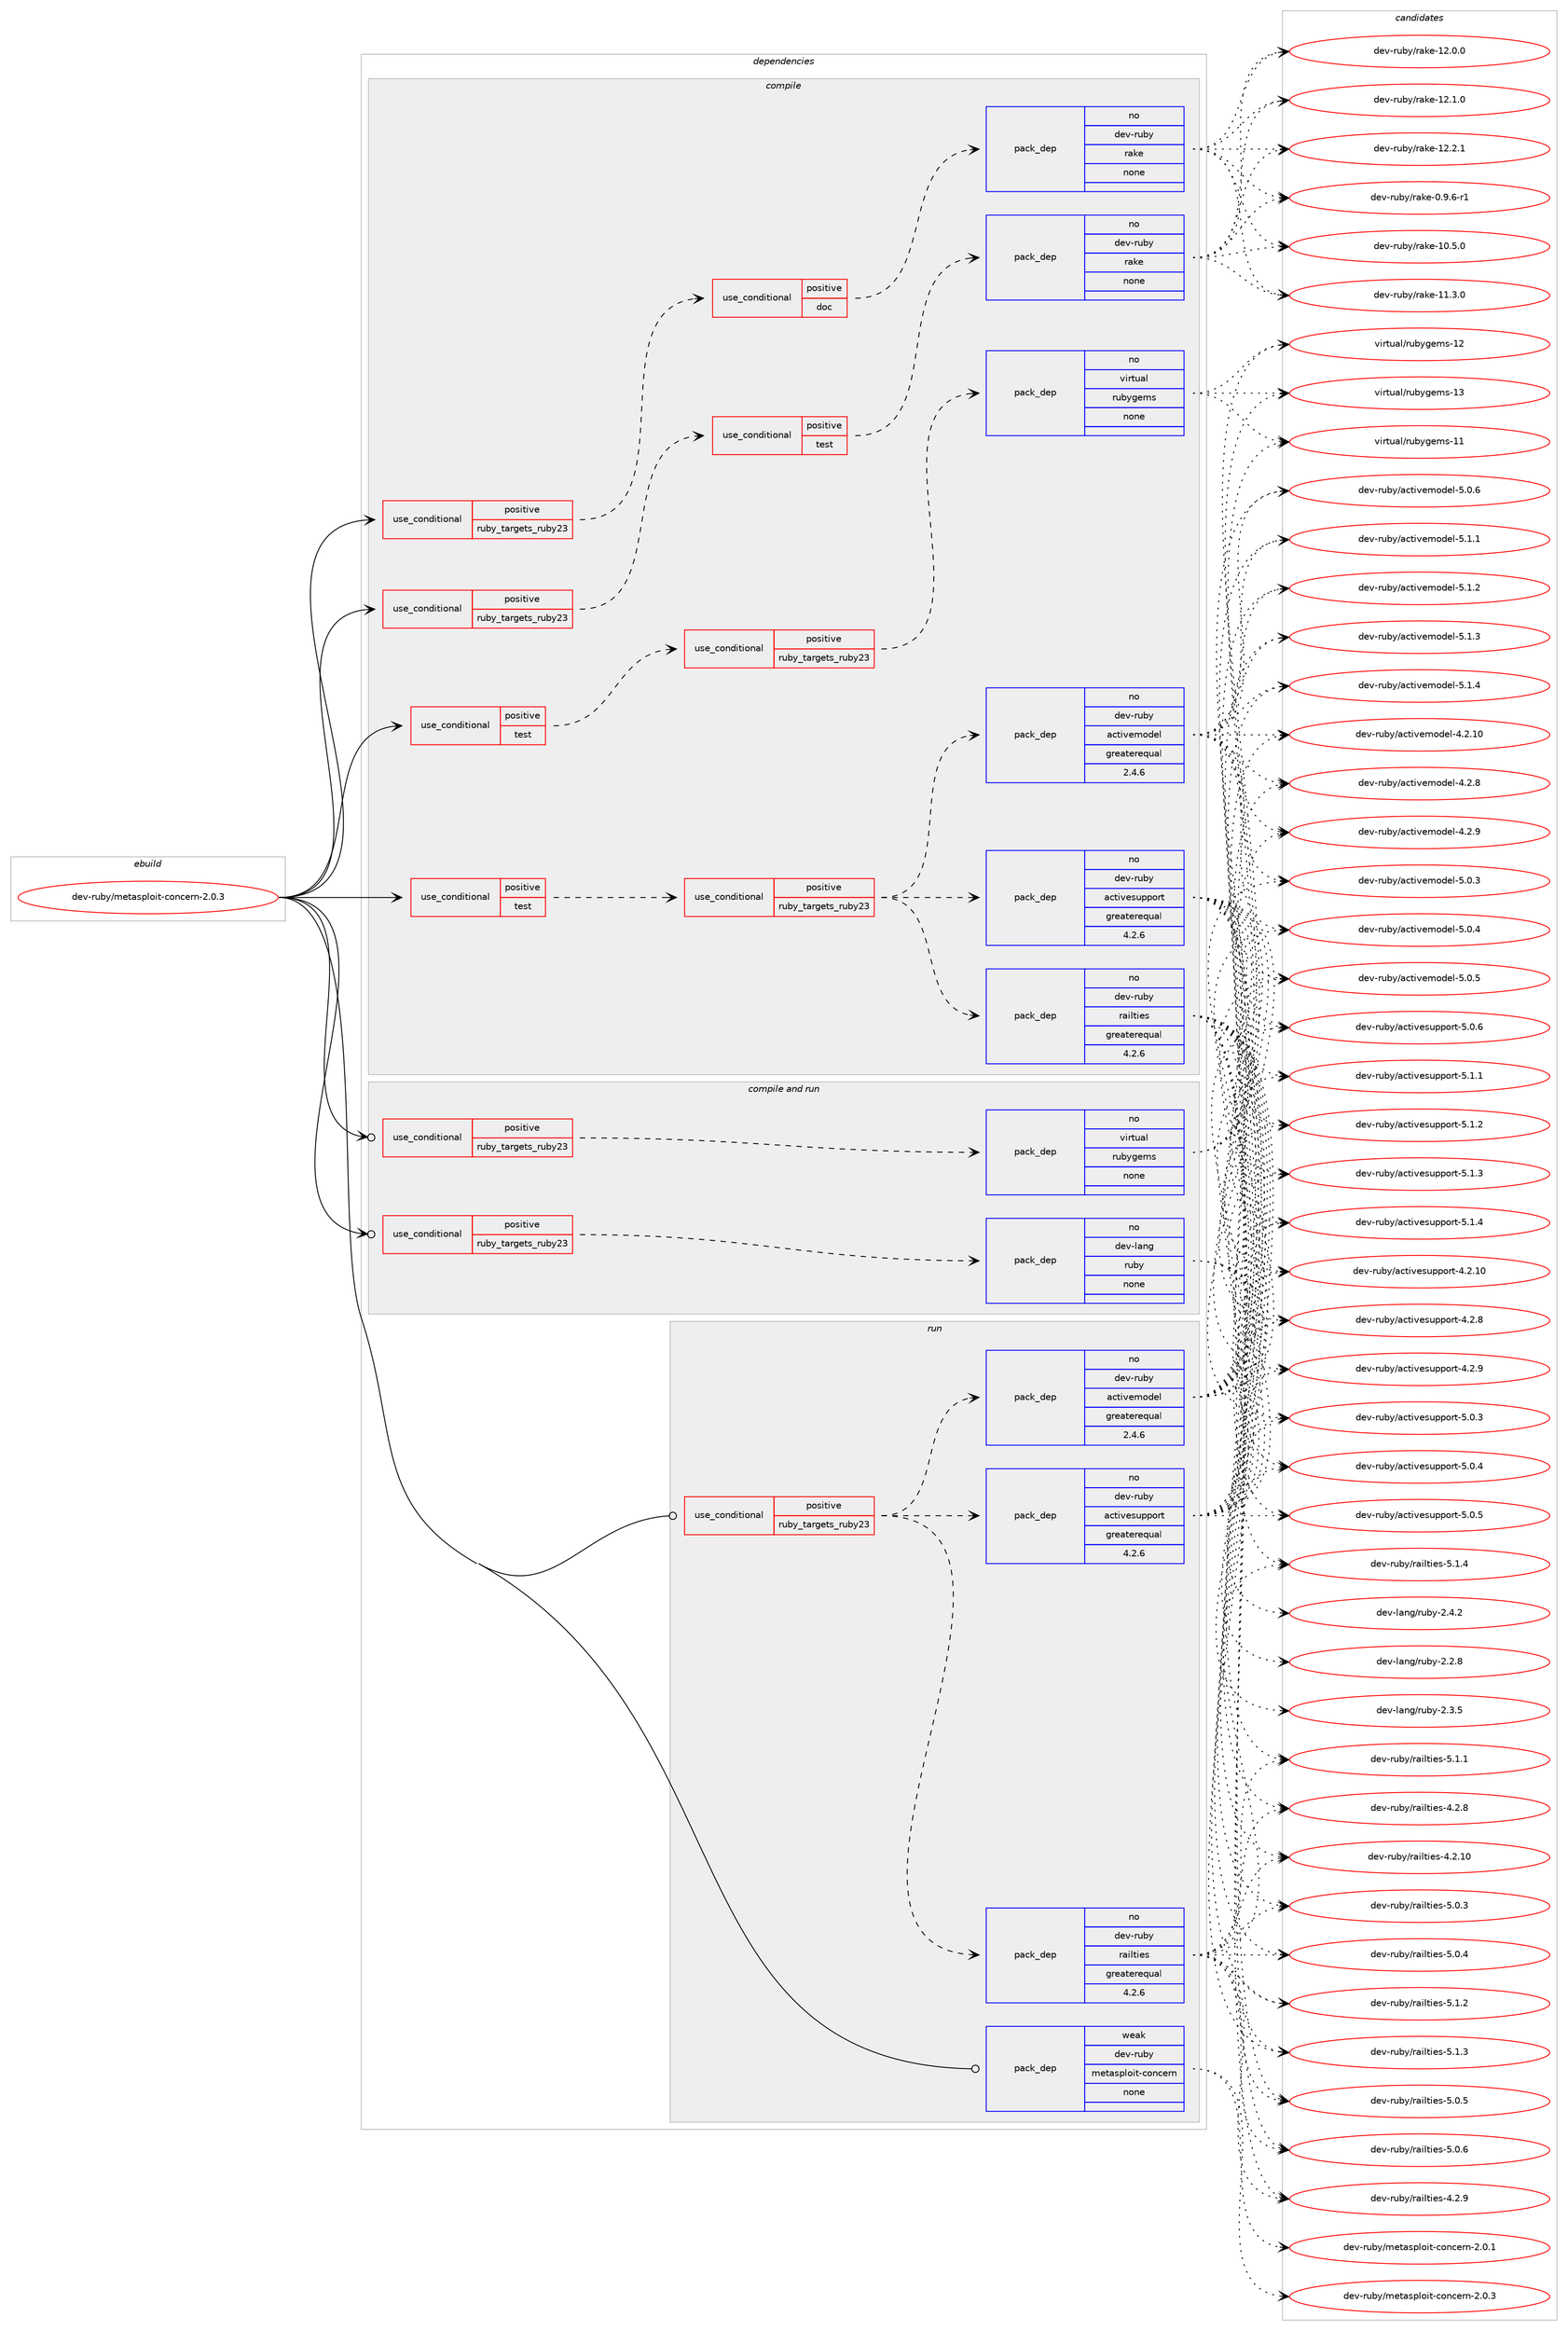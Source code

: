 digraph prolog {

# *************
# Graph options
# *************

newrank=true;
concentrate=true;
compound=true;
graph [rankdir=LR,fontname=Helvetica,fontsize=10,ranksep=1.5];#, ranksep=2.5, nodesep=0.2];
edge  [arrowhead=vee];
node  [fontname=Helvetica,fontsize=10];

# **********
# The ebuild
# **********

subgraph cluster_leftcol {
color=gray;
rank=same;
label=<<i>ebuild</i>>;
id [label="dev-ruby/metasploit-concern-2.0.3", color=red, width=4, href="../dev-ruby/metasploit-concern-2.0.3.svg"];
}

# ****************
# The dependencies
# ****************

subgraph cluster_midcol {
color=gray;
label=<<i>dependencies</i>>;
subgraph cluster_compile {
fillcolor="#eeeeee";
style=filled;
label=<<i>compile</i>>;
subgraph cond61492 {
dependency247333 [label=<<TABLE BORDER="0" CELLBORDER="1" CELLSPACING="0" CELLPADDING="4"><TR><TD ROWSPAN="3" CELLPADDING="10">use_conditional</TD></TR><TR><TD>positive</TD></TR><TR><TD>ruby_targets_ruby23</TD></TR></TABLE>>, shape=none, color=red];
subgraph cond61493 {
dependency247334 [label=<<TABLE BORDER="0" CELLBORDER="1" CELLSPACING="0" CELLPADDING="4"><TR><TD ROWSPAN="3" CELLPADDING="10">use_conditional</TD></TR><TR><TD>positive</TD></TR><TR><TD>doc</TD></TR></TABLE>>, shape=none, color=red];
subgraph pack181750 {
dependency247335 [label=<<TABLE BORDER="0" CELLBORDER="1" CELLSPACING="0" CELLPADDING="4" WIDTH="220"><TR><TD ROWSPAN="6" CELLPADDING="30">pack_dep</TD></TR><TR><TD WIDTH="110">no</TD></TR><TR><TD>dev-ruby</TD></TR><TR><TD>rake</TD></TR><TR><TD>none</TD></TR><TR><TD></TD></TR></TABLE>>, shape=none, color=blue];
}
dependency247334:e -> dependency247335:w [weight=20,style="dashed",arrowhead="vee"];
}
dependency247333:e -> dependency247334:w [weight=20,style="dashed",arrowhead="vee"];
}
id:e -> dependency247333:w [weight=20,style="solid",arrowhead="vee"];
subgraph cond61494 {
dependency247336 [label=<<TABLE BORDER="0" CELLBORDER="1" CELLSPACING="0" CELLPADDING="4"><TR><TD ROWSPAN="3" CELLPADDING="10">use_conditional</TD></TR><TR><TD>positive</TD></TR><TR><TD>ruby_targets_ruby23</TD></TR></TABLE>>, shape=none, color=red];
subgraph cond61495 {
dependency247337 [label=<<TABLE BORDER="0" CELLBORDER="1" CELLSPACING="0" CELLPADDING="4"><TR><TD ROWSPAN="3" CELLPADDING="10">use_conditional</TD></TR><TR><TD>positive</TD></TR><TR><TD>test</TD></TR></TABLE>>, shape=none, color=red];
subgraph pack181751 {
dependency247338 [label=<<TABLE BORDER="0" CELLBORDER="1" CELLSPACING="0" CELLPADDING="4" WIDTH="220"><TR><TD ROWSPAN="6" CELLPADDING="30">pack_dep</TD></TR><TR><TD WIDTH="110">no</TD></TR><TR><TD>dev-ruby</TD></TR><TR><TD>rake</TD></TR><TR><TD>none</TD></TR><TR><TD></TD></TR></TABLE>>, shape=none, color=blue];
}
dependency247337:e -> dependency247338:w [weight=20,style="dashed",arrowhead="vee"];
}
dependency247336:e -> dependency247337:w [weight=20,style="dashed",arrowhead="vee"];
}
id:e -> dependency247336:w [weight=20,style="solid",arrowhead="vee"];
subgraph cond61496 {
dependency247339 [label=<<TABLE BORDER="0" CELLBORDER="1" CELLSPACING="0" CELLPADDING="4"><TR><TD ROWSPAN="3" CELLPADDING="10">use_conditional</TD></TR><TR><TD>positive</TD></TR><TR><TD>test</TD></TR></TABLE>>, shape=none, color=red];
subgraph cond61497 {
dependency247340 [label=<<TABLE BORDER="0" CELLBORDER="1" CELLSPACING="0" CELLPADDING="4"><TR><TD ROWSPAN="3" CELLPADDING="10">use_conditional</TD></TR><TR><TD>positive</TD></TR><TR><TD>ruby_targets_ruby23</TD></TR></TABLE>>, shape=none, color=red];
subgraph pack181752 {
dependency247341 [label=<<TABLE BORDER="0" CELLBORDER="1" CELLSPACING="0" CELLPADDING="4" WIDTH="220"><TR><TD ROWSPAN="6" CELLPADDING="30">pack_dep</TD></TR><TR><TD WIDTH="110">no</TD></TR><TR><TD>dev-ruby</TD></TR><TR><TD>railties</TD></TR><TR><TD>greaterequal</TD></TR><TR><TD>4.2.6</TD></TR></TABLE>>, shape=none, color=blue];
}
dependency247340:e -> dependency247341:w [weight=20,style="dashed",arrowhead="vee"];
subgraph pack181753 {
dependency247342 [label=<<TABLE BORDER="0" CELLBORDER="1" CELLSPACING="0" CELLPADDING="4" WIDTH="220"><TR><TD ROWSPAN="6" CELLPADDING="30">pack_dep</TD></TR><TR><TD WIDTH="110">no</TD></TR><TR><TD>dev-ruby</TD></TR><TR><TD>activesupport</TD></TR><TR><TD>greaterequal</TD></TR><TR><TD>4.2.6</TD></TR></TABLE>>, shape=none, color=blue];
}
dependency247340:e -> dependency247342:w [weight=20,style="dashed",arrowhead="vee"];
subgraph pack181754 {
dependency247343 [label=<<TABLE BORDER="0" CELLBORDER="1" CELLSPACING="0" CELLPADDING="4" WIDTH="220"><TR><TD ROWSPAN="6" CELLPADDING="30">pack_dep</TD></TR><TR><TD WIDTH="110">no</TD></TR><TR><TD>dev-ruby</TD></TR><TR><TD>activemodel</TD></TR><TR><TD>greaterequal</TD></TR><TR><TD>2.4.6</TD></TR></TABLE>>, shape=none, color=blue];
}
dependency247340:e -> dependency247343:w [weight=20,style="dashed",arrowhead="vee"];
}
dependency247339:e -> dependency247340:w [weight=20,style="dashed",arrowhead="vee"];
}
id:e -> dependency247339:w [weight=20,style="solid",arrowhead="vee"];
subgraph cond61498 {
dependency247344 [label=<<TABLE BORDER="0" CELLBORDER="1" CELLSPACING="0" CELLPADDING="4"><TR><TD ROWSPAN="3" CELLPADDING="10">use_conditional</TD></TR><TR><TD>positive</TD></TR><TR><TD>test</TD></TR></TABLE>>, shape=none, color=red];
subgraph cond61499 {
dependency247345 [label=<<TABLE BORDER="0" CELLBORDER="1" CELLSPACING="0" CELLPADDING="4"><TR><TD ROWSPAN="3" CELLPADDING="10">use_conditional</TD></TR><TR><TD>positive</TD></TR><TR><TD>ruby_targets_ruby23</TD></TR></TABLE>>, shape=none, color=red];
subgraph pack181755 {
dependency247346 [label=<<TABLE BORDER="0" CELLBORDER="1" CELLSPACING="0" CELLPADDING="4" WIDTH="220"><TR><TD ROWSPAN="6" CELLPADDING="30">pack_dep</TD></TR><TR><TD WIDTH="110">no</TD></TR><TR><TD>virtual</TD></TR><TR><TD>rubygems</TD></TR><TR><TD>none</TD></TR><TR><TD></TD></TR></TABLE>>, shape=none, color=blue];
}
dependency247345:e -> dependency247346:w [weight=20,style="dashed",arrowhead="vee"];
}
dependency247344:e -> dependency247345:w [weight=20,style="dashed",arrowhead="vee"];
}
id:e -> dependency247344:w [weight=20,style="solid",arrowhead="vee"];
}
subgraph cluster_compileandrun {
fillcolor="#eeeeee";
style=filled;
label=<<i>compile and run</i>>;
subgraph cond61500 {
dependency247347 [label=<<TABLE BORDER="0" CELLBORDER="1" CELLSPACING="0" CELLPADDING="4"><TR><TD ROWSPAN="3" CELLPADDING="10">use_conditional</TD></TR><TR><TD>positive</TD></TR><TR><TD>ruby_targets_ruby23</TD></TR></TABLE>>, shape=none, color=red];
subgraph pack181756 {
dependency247348 [label=<<TABLE BORDER="0" CELLBORDER="1" CELLSPACING="0" CELLPADDING="4" WIDTH="220"><TR><TD ROWSPAN="6" CELLPADDING="30">pack_dep</TD></TR><TR><TD WIDTH="110">no</TD></TR><TR><TD>dev-lang</TD></TR><TR><TD>ruby</TD></TR><TR><TD>none</TD></TR><TR><TD></TD></TR></TABLE>>, shape=none, color=blue];
}
dependency247347:e -> dependency247348:w [weight=20,style="dashed",arrowhead="vee"];
}
id:e -> dependency247347:w [weight=20,style="solid",arrowhead="odotvee"];
subgraph cond61501 {
dependency247349 [label=<<TABLE BORDER="0" CELLBORDER="1" CELLSPACING="0" CELLPADDING="4"><TR><TD ROWSPAN="3" CELLPADDING="10">use_conditional</TD></TR><TR><TD>positive</TD></TR><TR><TD>ruby_targets_ruby23</TD></TR></TABLE>>, shape=none, color=red];
subgraph pack181757 {
dependency247350 [label=<<TABLE BORDER="0" CELLBORDER="1" CELLSPACING="0" CELLPADDING="4" WIDTH="220"><TR><TD ROWSPAN="6" CELLPADDING="30">pack_dep</TD></TR><TR><TD WIDTH="110">no</TD></TR><TR><TD>virtual</TD></TR><TR><TD>rubygems</TD></TR><TR><TD>none</TD></TR><TR><TD></TD></TR></TABLE>>, shape=none, color=blue];
}
dependency247349:e -> dependency247350:w [weight=20,style="dashed",arrowhead="vee"];
}
id:e -> dependency247349:w [weight=20,style="solid",arrowhead="odotvee"];
}
subgraph cluster_run {
fillcolor="#eeeeee";
style=filled;
label=<<i>run</i>>;
subgraph cond61502 {
dependency247351 [label=<<TABLE BORDER="0" CELLBORDER="1" CELLSPACING="0" CELLPADDING="4"><TR><TD ROWSPAN="3" CELLPADDING="10">use_conditional</TD></TR><TR><TD>positive</TD></TR><TR><TD>ruby_targets_ruby23</TD></TR></TABLE>>, shape=none, color=red];
subgraph pack181758 {
dependency247352 [label=<<TABLE BORDER="0" CELLBORDER="1" CELLSPACING="0" CELLPADDING="4" WIDTH="220"><TR><TD ROWSPAN="6" CELLPADDING="30">pack_dep</TD></TR><TR><TD WIDTH="110">no</TD></TR><TR><TD>dev-ruby</TD></TR><TR><TD>railties</TD></TR><TR><TD>greaterequal</TD></TR><TR><TD>4.2.6</TD></TR></TABLE>>, shape=none, color=blue];
}
dependency247351:e -> dependency247352:w [weight=20,style="dashed",arrowhead="vee"];
subgraph pack181759 {
dependency247353 [label=<<TABLE BORDER="0" CELLBORDER="1" CELLSPACING="0" CELLPADDING="4" WIDTH="220"><TR><TD ROWSPAN="6" CELLPADDING="30">pack_dep</TD></TR><TR><TD WIDTH="110">no</TD></TR><TR><TD>dev-ruby</TD></TR><TR><TD>activesupport</TD></TR><TR><TD>greaterequal</TD></TR><TR><TD>4.2.6</TD></TR></TABLE>>, shape=none, color=blue];
}
dependency247351:e -> dependency247353:w [weight=20,style="dashed",arrowhead="vee"];
subgraph pack181760 {
dependency247354 [label=<<TABLE BORDER="0" CELLBORDER="1" CELLSPACING="0" CELLPADDING="4" WIDTH="220"><TR><TD ROWSPAN="6" CELLPADDING="30">pack_dep</TD></TR><TR><TD WIDTH="110">no</TD></TR><TR><TD>dev-ruby</TD></TR><TR><TD>activemodel</TD></TR><TR><TD>greaterequal</TD></TR><TR><TD>2.4.6</TD></TR></TABLE>>, shape=none, color=blue];
}
dependency247351:e -> dependency247354:w [weight=20,style="dashed",arrowhead="vee"];
}
id:e -> dependency247351:w [weight=20,style="solid",arrowhead="odot"];
subgraph pack181761 {
dependency247355 [label=<<TABLE BORDER="0" CELLBORDER="1" CELLSPACING="0" CELLPADDING="4" WIDTH="220"><TR><TD ROWSPAN="6" CELLPADDING="30">pack_dep</TD></TR><TR><TD WIDTH="110">weak</TD></TR><TR><TD>dev-ruby</TD></TR><TR><TD>metasploit-concern</TD></TR><TR><TD>none</TD></TR><TR><TD></TD></TR></TABLE>>, shape=none, color=blue];
}
id:e -> dependency247355:w [weight=20,style="solid",arrowhead="odot"];
}
}

# **************
# The candidates
# **************

subgraph cluster_choices {
rank=same;
color=gray;
label=<<i>candidates</i>>;

subgraph choice181750 {
color=black;
nodesep=1;
choice100101118451141179812147114971071014548465746544511449 [label="dev-ruby/rake-0.9.6-r1", color=red, width=4,href="../dev-ruby/rake-0.9.6-r1.svg"];
choice1001011184511411798121471149710710145494846534648 [label="dev-ruby/rake-10.5.0", color=red, width=4,href="../dev-ruby/rake-10.5.0.svg"];
choice1001011184511411798121471149710710145494946514648 [label="dev-ruby/rake-11.3.0", color=red, width=4,href="../dev-ruby/rake-11.3.0.svg"];
choice1001011184511411798121471149710710145495046484648 [label="dev-ruby/rake-12.0.0", color=red, width=4,href="../dev-ruby/rake-12.0.0.svg"];
choice1001011184511411798121471149710710145495046494648 [label="dev-ruby/rake-12.1.0", color=red, width=4,href="../dev-ruby/rake-12.1.0.svg"];
choice1001011184511411798121471149710710145495046504649 [label="dev-ruby/rake-12.2.1", color=red, width=4,href="../dev-ruby/rake-12.2.1.svg"];
dependency247335:e -> choice100101118451141179812147114971071014548465746544511449:w [style=dotted,weight="100"];
dependency247335:e -> choice1001011184511411798121471149710710145494846534648:w [style=dotted,weight="100"];
dependency247335:e -> choice1001011184511411798121471149710710145494946514648:w [style=dotted,weight="100"];
dependency247335:e -> choice1001011184511411798121471149710710145495046484648:w [style=dotted,weight="100"];
dependency247335:e -> choice1001011184511411798121471149710710145495046494648:w [style=dotted,weight="100"];
dependency247335:e -> choice1001011184511411798121471149710710145495046504649:w [style=dotted,weight="100"];
}
subgraph choice181751 {
color=black;
nodesep=1;
choice100101118451141179812147114971071014548465746544511449 [label="dev-ruby/rake-0.9.6-r1", color=red, width=4,href="../dev-ruby/rake-0.9.6-r1.svg"];
choice1001011184511411798121471149710710145494846534648 [label="dev-ruby/rake-10.5.0", color=red, width=4,href="../dev-ruby/rake-10.5.0.svg"];
choice1001011184511411798121471149710710145494946514648 [label="dev-ruby/rake-11.3.0", color=red, width=4,href="../dev-ruby/rake-11.3.0.svg"];
choice1001011184511411798121471149710710145495046484648 [label="dev-ruby/rake-12.0.0", color=red, width=4,href="../dev-ruby/rake-12.0.0.svg"];
choice1001011184511411798121471149710710145495046494648 [label="dev-ruby/rake-12.1.0", color=red, width=4,href="../dev-ruby/rake-12.1.0.svg"];
choice1001011184511411798121471149710710145495046504649 [label="dev-ruby/rake-12.2.1", color=red, width=4,href="../dev-ruby/rake-12.2.1.svg"];
dependency247338:e -> choice100101118451141179812147114971071014548465746544511449:w [style=dotted,weight="100"];
dependency247338:e -> choice1001011184511411798121471149710710145494846534648:w [style=dotted,weight="100"];
dependency247338:e -> choice1001011184511411798121471149710710145494946514648:w [style=dotted,weight="100"];
dependency247338:e -> choice1001011184511411798121471149710710145495046484648:w [style=dotted,weight="100"];
dependency247338:e -> choice1001011184511411798121471149710710145495046494648:w [style=dotted,weight="100"];
dependency247338:e -> choice1001011184511411798121471149710710145495046504649:w [style=dotted,weight="100"];
}
subgraph choice181752 {
color=black;
nodesep=1;
choice1001011184511411798121471149710510811610510111545524650464948 [label="dev-ruby/railties-4.2.10", color=red, width=4,href="../dev-ruby/railties-4.2.10.svg"];
choice10010111845114117981214711497105108116105101115455246504656 [label="dev-ruby/railties-4.2.8", color=red, width=4,href="../dev-ruby/railties-4.2.8.svg"];
choice10010111845114117981214711497105108116105101115455246504657 [label="dev-ruby/railties-4.2.9", color=red, width=4,href="../dev-ruby/railties-4.2.9.svg"];
choice10010111845114117981214711497105108116105101115455346484651 [label="dev-ruby/railties-5.0.3", color=red, width=4,href="../dev-ruby/railties-5.0.3.svg"];
choice10010111845114117981214711497105108116105101115455346484652 [label="dev-ruby/railties-5.0.4", color=red, width=4,href="../dev-ruby/railties-5.0.4.svg"];
choice10010111845114117981214711497105108116105101115455346484653 [label="dev-ruby/railties-5.0.5", color=red, width=4,href="../dev-ruby/railties-5.0.5.svg"];
choice10010111845114117981214711497105108116105101115455346484654 [label="dev-ruby/railties-5.0.6", color=red, width=4,href="../dev-ruby/railties-5.0.6.svg"];
choice10010111845114117981214711497105108116105101115455346494649 [label="dev-ruby/railties-5.1.1", color=red, width=4,href="../dev-ruby/railties-5.1.1.svg"];
choice10010111845114117981214711497105108116105101115455346494650 [label="dev-ruby/railties-5.1.2", color=red, width=4,href="../dev-ruby/railties-5.1.2.svg"];
choice10010111845114117981214711497105108116105101115455346494651 [label="dev-ruby/railties-5.1.3", color=red, width=4,href="../dev-ruby/railties-5.1.3.svg"];
choice10010111845114117981214711497105108116105101115455346494652 [label="dev-ruby/railties-5.1.4", color=red, width=4,href="../dev-ruby/railties-5.1.4.svg"];
dependency247341:e -> choice1001011184511411798121471149710510811610510111545524650464948:w [style=dotted,weight="100"];
dependency247341:e -> choice10010111845114117981214711497105108116105101115455246504656:w [style=dotted,weight="100"];
dependency247341:e -> choice10010111845114117981214711497105108116105101115455246504657:w [style=dotted,weight="100"];
dependency247341:e -> choice10010111845114117981214711497105108116105101115455346484651:w [style=dotted,weight="100"];
dependency247341:e -> choice10010111845114117981214711497105108116105101115455346484652:w [style=dotted,weight="100"];
dependency247341:e -> choice10010111845114117981214711497105108116105101115455346484653:w [style=dotted,weight="100"];
dependency247341:e -> choice10010111845114117981214711497105108116105101115455346484654:w [style=dotted,weight="100"];
dependency247341:e -> choice10010111845114117981214711497105108116105101115455346494649:w [style=dotted,weight="100"];
dependency247341:e -> choice10010111845114117981214711497105108116105101115455346494650:w [style=dotted,weight="100"];
dependency247341:e -> choice10010111845114117981214711497105108116105101115455346494651:w [style=dotted,weight="100"];
dependency247341:e -> choice10010111845114117981214711497105108116105101115455346494652:w [style=dotted,weight="100"];
}
subgraph choice181753 {
color=black;
nodesep=1;
choice100101118451141179812147979911610511810111511711211211111411645524650464948 [label="dev-ruby/activesupport-4.2.10", color=red, width=4,href="../dev-ruby/activesupport-4.2.10.svg"];
choice1001011184511411798121479799116105118101115117112112111114116455246504656 [label="dev-ruby/activesupport-4.2.8", color=red, width=4,href="../dev-ruby/activesupport-4.2.8.svg"];
choice1001011184511411798121479799116105118101115117112112111114116455246504657 [label="dev-ruby/activesupport-4.2.9", color=red, width=4,href="../dev-ruby/activesupport-4.2.9.svg"];
choice1001011184511411798121479799116105118101115117112112111114116455346484651 [label="dev-ruby/activesupport-5.0.3", color=red, width=4,href="../dev-ruby/activesupport-5.0.3.svg"];
choice1001011184511411798121479799116105118101115117112112111114116455346484652 [label="dev-ruby/activesupport-5.0.4", color=red, width=4,href="../dev-ruby/activesupport-5.0.4.svg"];
choice1001011184511411798121479799116105118101115117112112111114116455346484653 [label="dev-ruby/activesupport-5.0.5", color=red, width=4,href="../dev-ruby/activesupport-5.0.5.svg"];
choice1001011184511411798121479799116105118101115117112112111114116455346484654 [label="dev-ruby/activesupport-5.0.6", color=red, width=4,href="../dev-ruby/activesupport-5.0.6.svg"];
choice1001011184511411798121479799116105118101115117112112111114116455346494649 [label="dev-ruby/activesupport-5.1.1", color=red, width=4,href="../dev-ruby/activesupport-5.1.1.svg"];
choice1001011184511411798121479799116105118101115117112112111114116455346494650 [label="dev-ruby/activesupport-5.1.2", color=red, width=4,href="../dev-ruby/activesupport-5.1.2.svg"];
choice1001011184511411798121479799116105118101115117112112111114116455346494651 [label="dev-ruby/activesupport-5.1.3", color=red, width=4,href="../dev-ruby/activesupport-5.1.3.svg"];
choice1001011184511411798121479799116105118101115117112112111114116455346494652 [label="dev-ruby/activesupport-5.1.4", color=red, width=4,href="../dev-ruby/activesupport-5.1.4.svg"];
dependency247342:e -> choice100101118451141179812147979911610511810111511711211211111411645524650464948:w [style=dotted,weight="100"];
dependency247342:e -> choice1001011184511411798121479799116105118101115117112112111114116455246504656:w [style=dotted,weight="100"];
dependency247342:e -> choice1001011184511411798121479799116105118101115117112112111114116455246504657:w [style=dotted,weight="100"];
dependency247342:e -> choice1001011184511411798121479799116105118101115117112112111114116455346484651:w [style=dotted,weight="100"];
dependency247342:e -> choice1001011184511411798121479799116105118101115117112112111114116455346484652:w [style=dotted,weight="100"];
dependency247342:e -> choice1001011184511411798121479799116105118101115117112112111114116455346484653:w [style=dotted,weight="100"];
dependency247342:e -> choice1001011184511411798121479799116105118101115117112112111114116455346484654:w [style=dotted,weight="100"];
dependency247342:e -> choice1001011184511411798121479799116105118101115117112112111114116455346494649:w [style=dotted,weight="100"];
dependency247342:e -> choice1001011184511411798121479799116105118101115117112112111114116455346494650:w [style=dotted,weight="100"];
dependency247342:e -> choice1001011184511411798121479799116105118101115117112112111114116455346494651:w [style=dotted,weight="100"];
dependency247342:e -> choice1001011184511411798121479799116105118101115117112112111114116455346494652:w [style=dotted,weight="100"];
}
subgraph choice181754 {
color=black;
nodesep=1;
choice100101118451141179812147979911610511810110911110010110845524650464948 [label="dev-ruby/activemodel-4.2.10", color=red, width=4,href="../dev-ruby/activemodel-4.2.10.svg"];
choice1001011184511411798121479799116105118101109111100101108455246504656 [label="dev-ruby/activemodel-4.2.8", color=red, width=4,href="../dev-ruby/activemodel-4.2.8.svg"];
choice1001011184511411798121479799116105118101109111100101108455246504657 [label="dev-ruby/activemodel-4.2.9", color=red, width=4,href="../dev-ruby/activemodel-4.2.9.svg"];
choice1001011184511411798121479799116105118101109111100101108455346484651 [label="dev-ruby/activemodel-5.0.3", color=red, width=4,href="../dev-ruby/activemodel-5.0.3.svg"];
choice1001011184511411798121479799116105118101109111100101108455346484652 [label="dev-ruby/activemodel-5.0.4", color=red, width=4,href="../dev-ruby/activemodel-5.0.4.svg"];
choice1001011184511411798121479799116105118101109111100101108455346484653 [label="dev-ruby/activemodel-5.0.5", color=red, width=4,href="../dev-ruby/activemodel-5.0.5.svg"];
choice1001011184511411798121479799116105118101109111100101108455346484654 [label="dev-ruby/activemodel-5.0.6", color=red, width=4,href="../dev-ruby/activemodel-5.0.6.svg"];
choice1001011184511411798121479799116105118101109111100101108455346494649 [label="dev-ruby/activemodel-5.1.1", color=red, width=4,href="../dev-ruby/activemodel-5.1.1.svg"];
choice1001011184511411798121479799116105118101109111100101108455346494650 [label="dev-ruby/activemodel-5.1.2", color=red, width=4,href="../dev-ruby/activemodel-5.1.2.svg"];
choice1001011184511411798121479799116105118101109111100101108455346494651 [label="dev-ruby/activemodel-5.1.3", color=red, width=4,href="../dev-ruby/activemodel-5.1.3.svg"];
choice1001011184511411798121479799116105118101109111100101108455346494652 [label="dev-ruby/activemodel-5.1.4", color=red, width=4,href="../dev-ruby/activemodel-5.1.4.svg"];
dependency247343:e -> choice100101118451141179812147979911610511810110911110010110845524650464948:w [style=dotted,weight="100"];
dependency247343:e -> choice1001011184511411798121479799116105118101109111100101108455246504656:w [style=dotted,weight="100"];
dependency247343:e -> choice1001011184511411798121479799116105118101109111100101108455246504657:w [style=dotted,weight="100"];
dependency247343:e -> choice1001011184511411798121479799116105118101109111100101108455346484651:w [style=dotted,weight="100"];
dependency247343:e -> choice1001011184511411798121479799116105118101109111100101108455346484652:w [style=dotted,weight="100"];
dependency247343:e -> choice1001011184511411798121479799116105118101109111100101108455346484653:w [style=dotted,weight="100"];
dependency247343:e -> choice1001011184511411798121479799116105118101109111100101108455346484654:w [style=dotted,weight="100"];
dependency247343:e -> choice1001011184511411798121479799116105118101109111100101108455346494649:w [style=dotted,weight="100"];
dependency247343:e -> choice1001011184511411798121479799116105118101109111100101108455346494650:w [style=dotted,weight="100"];
dependency247343:e -> choice1001011184511411798121479799116105118101109111100101108455346494651:w [style=dotted,weight="100"];
dependency247343:e -> choice1001011184511411798121479799116105118101109111100101108455346494652:w [style=dotted,weight="100"];
}
subgraph choice181755 {
color=black;
nodesep=1;
choice118105114116117971084711411798121103101109115454949 [label="virtual/rubygems-11", color=red, width=4,href="../virtual/rubygems-11.svg"];
choice118105114116117971084711411798121103101109115454950 [label="virtual/rubygems-12", color=red, width=4,href="../virtual/rubygems-12.svg"];
choice118105114116117971084711411798121103101109115454951 [label="virtual/rubygems-13", color=red, width=4,href="../virtual/rubygems-13.svg"];
dependency247346:e -> choice118105114116117971084711411798121103101109115454949:w [style=dotted,weight="100"];
dependency247346:e -> choice118105114116117971084711411798121103101109115454950:w [style=dotted,weight="100"];
dependency247346:e -> choice118105114116117971084711411798121103101109115454951:w [style=dotted,weight="100"];
}
subgraph choice181756 {
color=black;
nodesep=1;
choice10010111845108971101034711411798121455046504656 [label="dev-lang/ruby-2.2.8", color=red, width=4,href="../dev-lang/ruby-2.2.8.svg"];
choice10010111845108971101034711411798121455046514653 [label="dev-lang/ruby-2.3.5", color=red, width=4,href="../dev-lang/ruby-2.3.5.svg"];
choice10010111845108971101034711411798121455046524650 [label="dev-lang/ruby-2.4.2", color=red, width=4,href="../dev-lang/ruby-2.4.2.svg"];
dependency247348:e -> choice10010111845108971101034711411798121455046504656:w [style=dotted,weight="100"];
dependency247348:e -> choice10010111845108971101034711411798121455046514653:w [style=dotted,weight="100"];
dependency247348:e -> choice10010111845108971101034711411798121455046524650:w [style=dotted,weight="100"];
}
subgraph choice181757 {
color=black;
nodesep=1;
choice118105114116117971084711411798121103101109115454949 [label="virtual/rubygems-11", color=red, width=4,href="../virtual/rubygems-11.svg"];
choice118105114116117971084711411798121103101109115454950 [label="virtual/rubygems-12", color=red, width=4,href="../virtual/rubygems-12.svg"];
choice118105114116117971084711411798121103101109115454951 [label="virtual/rubygems-13", color=red, width=4,href="../virtual/rubygems-13.svg"];
dependency247350:e -> choice118105114116117971084711411798121103101109115454949:w [style=dotted,weight="100"];
dependency247350:e -> choice118105114116117971084711411798121103101109115454950:w [style=dotted,weight="100"];
dependency247350:e -> choice118105114116117971084711411798121103101109115454951:w [style=dotted,weight="100"];
}
subgraph choice181758 {
color=black;
nodesep=1;
choice1001011184511411798121471149710510811610510111545524650464948 [label="dev-ruby/railties-4.2.10", color=red, width=4,href="../dev-ruby/railties-4.2.10.svg"];
choice10010111845114117981214711497105108116105101115455246504656 [label="dev-ruby/railties-4.2.8", color=red, width=4,href="../dev-ruby/railties-4.2.8.svg"];
choice10010111845114117981214711497105108116105101115455246504657 [label="dev-ruby/railties-4.2.9", color=red, width=4,href="../dev-ruby/railties-4.2.9.svg"];
choice10010111845114117981214711497105108116105101115455346484651 [label="dev-ruby/railties-5.0.3", color=red, width=4,href="../dev-ruby/railties-5.0.3.svg"];
choice10010111845114117981214711497105108116105101115455346484652 [label="dev-ruby/railties-5.0.4", color=red, width=4,href="../dev-ruby/railties-5.0.4.svg"];
choice10010111845114117981214711497105108116105101115455346484653 [label="dev-ruby/railties-5.0.5", color=red, width=4,href="../dev-ruby/railties-5.0.5.svg"];
choice10010111845114117981214711497105108116105101115455346484654 [label="dev-ruby/railties-5.0.6", color=red, width=4,href="../dev-ruby/railties-5.0.6.svg"];
choice10010111845114117981214711497105108116105101115455346494649 [label="dev-ruby/railties-5.1.1", color=red, width=4,href="../dev-ruby/railties-5.1.1.svg"];
choice10010111845114117981214711497105108116105101115455346494650 [label="dev-ruby/railties-5.1.2", color=red, width=4,href="../dev-ruby/railties-5.1.2.svg"];
choice10010111845114117981214711497105108116105101115455346494651 [label="dev-ruby/railties-5.1.3", color=red, width=4,href="../dev-ruby/railties-5.1.3.svg"];
choice10010111845114117981214711497105108116105101115455346494652 [label="dev-ruby/railties-5.1.4", color=red, width=4,href="../dev-ruby/railties-5.1.4.svg"];
dependency247352:e -> choice1001011184511411798121471149710510811610510111545524650464948:w [style=dotted,weight="100"];
dependency247352:e -> choice10010111845114117981214711497105108116105101115455246504656:w [style=dotted,weight="100"];
dependency247352:e -> choice10010111845114117981214711497105108116105101115455246504657:w [style=dotted,weight="100"];
dependency247352:e -> choice10010111845114117981214711497105108116105101115455346484651:w [style=dotted,weight="100"];
dependency247352:e -> choice10010111845114117981214711497105108116105101115455346484652:w [style=dotted,weight="100"];
dependency247352:e -> choice10010111845114117981214711497105108116105101115455346484653:w [style=dotted,weight="100"];
dependency247352:e -> choice10010111845114117981214711497105108116105101115455346484654:w [style=dotted,weight="100"];
dependency247352:e -> choice10010111845114117981214711497105108116105101115455346494649:w [style=dotted,weight="100"];
dependency247352:e -> choice10010111845114117981214711497105108116105101115455346494650:w [style=dotted,weight="100"];
dependency247352:e -> choice10010111845114117981214711497105108116105101115455346494651:w [style=dotted,weight="100"];
dependency247352:e -> choice10010111845114117981214711497105108116105101115455346494652:w [style=dotted,weight="100"];
}
subgraph choice181759 {
color=black;
nodesep=1;
choice100101118451141179812147979911610511810111511711211211111411645524650464948 [label="dev-ruby/activesupport-4.2.10", color=red, width=4,href="../dev-ruby/activesupport-4.2.10.svg"];
choice1001011184511411798121479799116105118101115117112112111114116455246504656 [label="dev-ruby/activesupport-4.2.8", color=red, width=4,href="../dev-ruby/activesupport-4.2.8.svg"];
choice1001011184511411798121479799116105118101115117112112111114116455246504657 [label="dev-ruby/activesupport-4.2.9", color=red, width=4,href="../dev-ruby/activesupport-4.2.9.svg"];
choice1001011184511411798121479799116105118101115117112112111114116455346484651 [label="dev-ruby/activesupport-5.0.3", color=red, width=4,href="../dev-ruby/activesupport-5.0.3.svg"];
choice1001011184511411798121479799116105118101115117112112111114116455346484652 [label="dev-ruby/activesupport-5.0.4", color=red, width=4,href="../dev-ruby/activesupport-5.0.4.svg"];
choice1001011184511411798121479799116105118101115117112112111114116455346484653 [label="dev-ruby/activesupport-5.0.5", color=red, width=4,href="../dev-ruby/activesupport-5.0.5.svg"];
choice1001011184511411798121479799116105118101115117112112111114116455346484654 [label="dev-ruby/activesupport-5.0.6", color=red, width=4,href="../dev-ruby/activesupport-5.0.6.svg"];
choice1001011184511411798121479799116105118101115117112112111114116455346494649 [label="dev-ruby/activesupport-5.1.1", color=red, width=4,href="../dev-ruby/activesupport-5.1.1.svg"];
choice1001011184511411798121479799116105118101115117112112111114116455346494650 [label="dev-ruby/activesupport-5.1.2", color=red, width=4,href="../dev-ruby/activesupport-5.1.2.svg"];
choice1001011184511411798121479799116105118101115117112112111114116455346494651 [label="dev-ruby/activesupport-5.1.3", color=red, width=4,href="../dev-ruby/activesupport-5.1.3.svg"];
choice1001011184511411798121479799116105118101115117112112111114116455346494652 [label="dev-ruby/activesupport-5.1.4", color=red, width=4,href="../dev-ruby/activesupport-5.1.4.svg"];
dependency247353:e -> choice100101118451141179812147979911610511810111511711211211111411645524650464948:w [style=dotted,weight="100"];
dependency247353:e -> choice1001011184511411798121479799116105118101115117112112111114116455246504656:w [style=dotted,weight="100"];
dependency247353:e -> choice1001011184511411798121479799116105118101115117112112111114116455246504657:w [style=dotted,weight="100"];
dependency247353:e -> choice1001011184511411798121479799116105118101115117112112111114116455346484651:w [style=dotted,weight="100"];
dependency247353:e -> choice1001011184511411798121479799116105118101115117112112111114116455346484652:w [style=dotted,weight="100"];
dependency247353:e -> choice1001011184511411798121479799116105118101115117112112111114116455346484653:w [style=dotted,weight="100"];
dependency247353:e -> choice1001011184511411798121479799116105118101115117112112111114116455346484654:w [style=dotted,weight="100"];
dependency247353:e -> choice1001011184511411798121479799116105118101115117112112111114116455346494649:w [style=dotted,weight="100"];
dependency247353:e -> choice1001011184511411798121479799116105118101115117112112111114116455346494650:w [style=dotted,weight="100"];
dependency247353:e -> choice1001011184511411798121479799116105118101115117112112111114116455346494651:w [style=dotted,weight="100"];
dependency247353:e -> choice1001011184511411798121479799116105118101115117112112111114116455346494652:w [style=dotted,weight="100"];
}
subgraph choice181760 {
color=black;
nodesep=1;
choice100101118451141179812147979911610511810110911110010110845524650464948 [label="dev-ruby/activemodel-4.2.10", color=red, width=4,href="../dev-ruby/activemodel-4.2.10.svg"];
choice1001011184511411798121479799116105118101109111100101108455246504656 [label="dev-ruby/activemodel-4.2.8", color=red, width=4,href="../dev-ruby/activemodel-4.2.8.svg"];
choice1001011184511411798121479799116105118101109111100101108455246504657 [label="dev-ruby/activemodel-4.2.9", color=red, width=4,href="../dev-ruby/activemodel-4.2.9.svg"];
choice1001011184511411798121479799116105118101109111100101108455346484651 [label="dev-ruby/activemodel-5.0.3", color=red, width=4,href="../dev-ruby/activemodel-5.0.3.svg"];
choice1001011184511411798121479799116105118101109111100101108455346484652 [label="dev-ruby/activemodel-5.0.4", color=red, width=4,href="../dev-ruby/activemodel-5.0.4.svg"];
choice1001011184511411798121479799116105118101109111100101108455346484653 [label="dev-ruby/activemodel-5.0.5", color=red, width=4,href="../dev-ruby/activemodel-5.0.5.svg"];
choice1001011184511411798121479799116105118101109111100101108455346484654 [label="dev-ruby/activemodel-5.0.6", color=red, width=4,href="../dev-ruby/activemodel-5.0.6.svg"];
choice1001011184511411798121479799116105118101109111100101108455346494649 [label="dev-ruby/activemodel-5.1.1", color=red, width=4,href="../dev-ruby/activemodel-5.1.1.svg"];
choice1001011184511411798121479799116105118101109111100101108455346494650 [label="dev-ruby/activemodel-5.1.2", color=red, width=4,href="../dev-ruby/activemodel-5.1.2.svg"];
choice1001011184511411798121479799116105118101109111100101108455346494651 [label="dev-ruby/activemodel-5.1.3", color=red, width=4,href="../dev-ruby/activemodel-5.1.3.svg"];
choice1001011184511411798121479799116105118101109111100101108455346494652 [label="dev-ruby/activemodel-5.1.4", color=red, width=4,href="../dev-ruby/activemodel-5.1.4.svg"];
dependency247354:e -> choice100101118451141179812147979911610511810110911110010110845524650464948:w [style=dotted,weight="100"];
dependency247354:e -> choice1001011184511411798121479799116105118101109111100101108455246504656:w [style=dotted,weight="100"];
dependency247354:e -> choice1001011184511411798121479799116105118101109111100101108455246504657:w [style=dotted,weight="100"];
dependency247354:e -> choice1001011184511411798121479799116105118101109111100101108455346484651:w [style=dotted,weight="100"];
dependency247354:e -> choice1001011184511411798121479799116105118101109111100101108455346484652:w [style=dotted,weight="100"];
dependency247354:e -> choice1001011184511411798121479799116105118101109111100101108455346484653:w [style=dotted,weight="100"];
dependency247354:e -> choice1001011184511411798121479799116105118101109111100101108455346484654:w [style=dotted,weight="100"];
dependency247354:e -> choice1001011184511411798121479799116105118101109111100101108455346494649:w [style=dotted,weight="100"];
dependency247354:e -> choice1001011184511411798121479799116105118101109111100101108455346494650:w [style=dotted,weight="100"];
dependency247354:e -> choice1001011184511411798121479799116105118101109111100101108455346494651:w [style=dotted,weight="100"];
dependency247354:e -> choice1001011184511411798121479799116105118101109111100101108455346494652:w [style=dotted,weight="100"];
}
subgraph choice181761 {
color=black;
nodesep=1;
choice10010111845114117981214710910111697115112108111105116459911111099101114110455046484649 [label="dev-ruby/metasploit-concern-2.0.1", color=red, width=4,href="../dev-ruby/metasploit-concern-2.0.1.svg"];
choice10010111845114117981214710910111697115112108111105116459911111099101114110455046484651 [label="dev-ruby/metasploit-concern-2.0.3", color=red, width=4,href="../dev-ruby/metasploit-concern-2.0.3.svg"];
dependency247355:e -> choice10010111845114117981214710910111697115112108111105116459911111099101114110455046484649:w [style=dotted,weight="100"];
dependency247355:e -> choice10010111845114117981214710910111697115112108111105116459911111099101114110455046484651:w [style=dotted,weight="100"];
}
}

}
